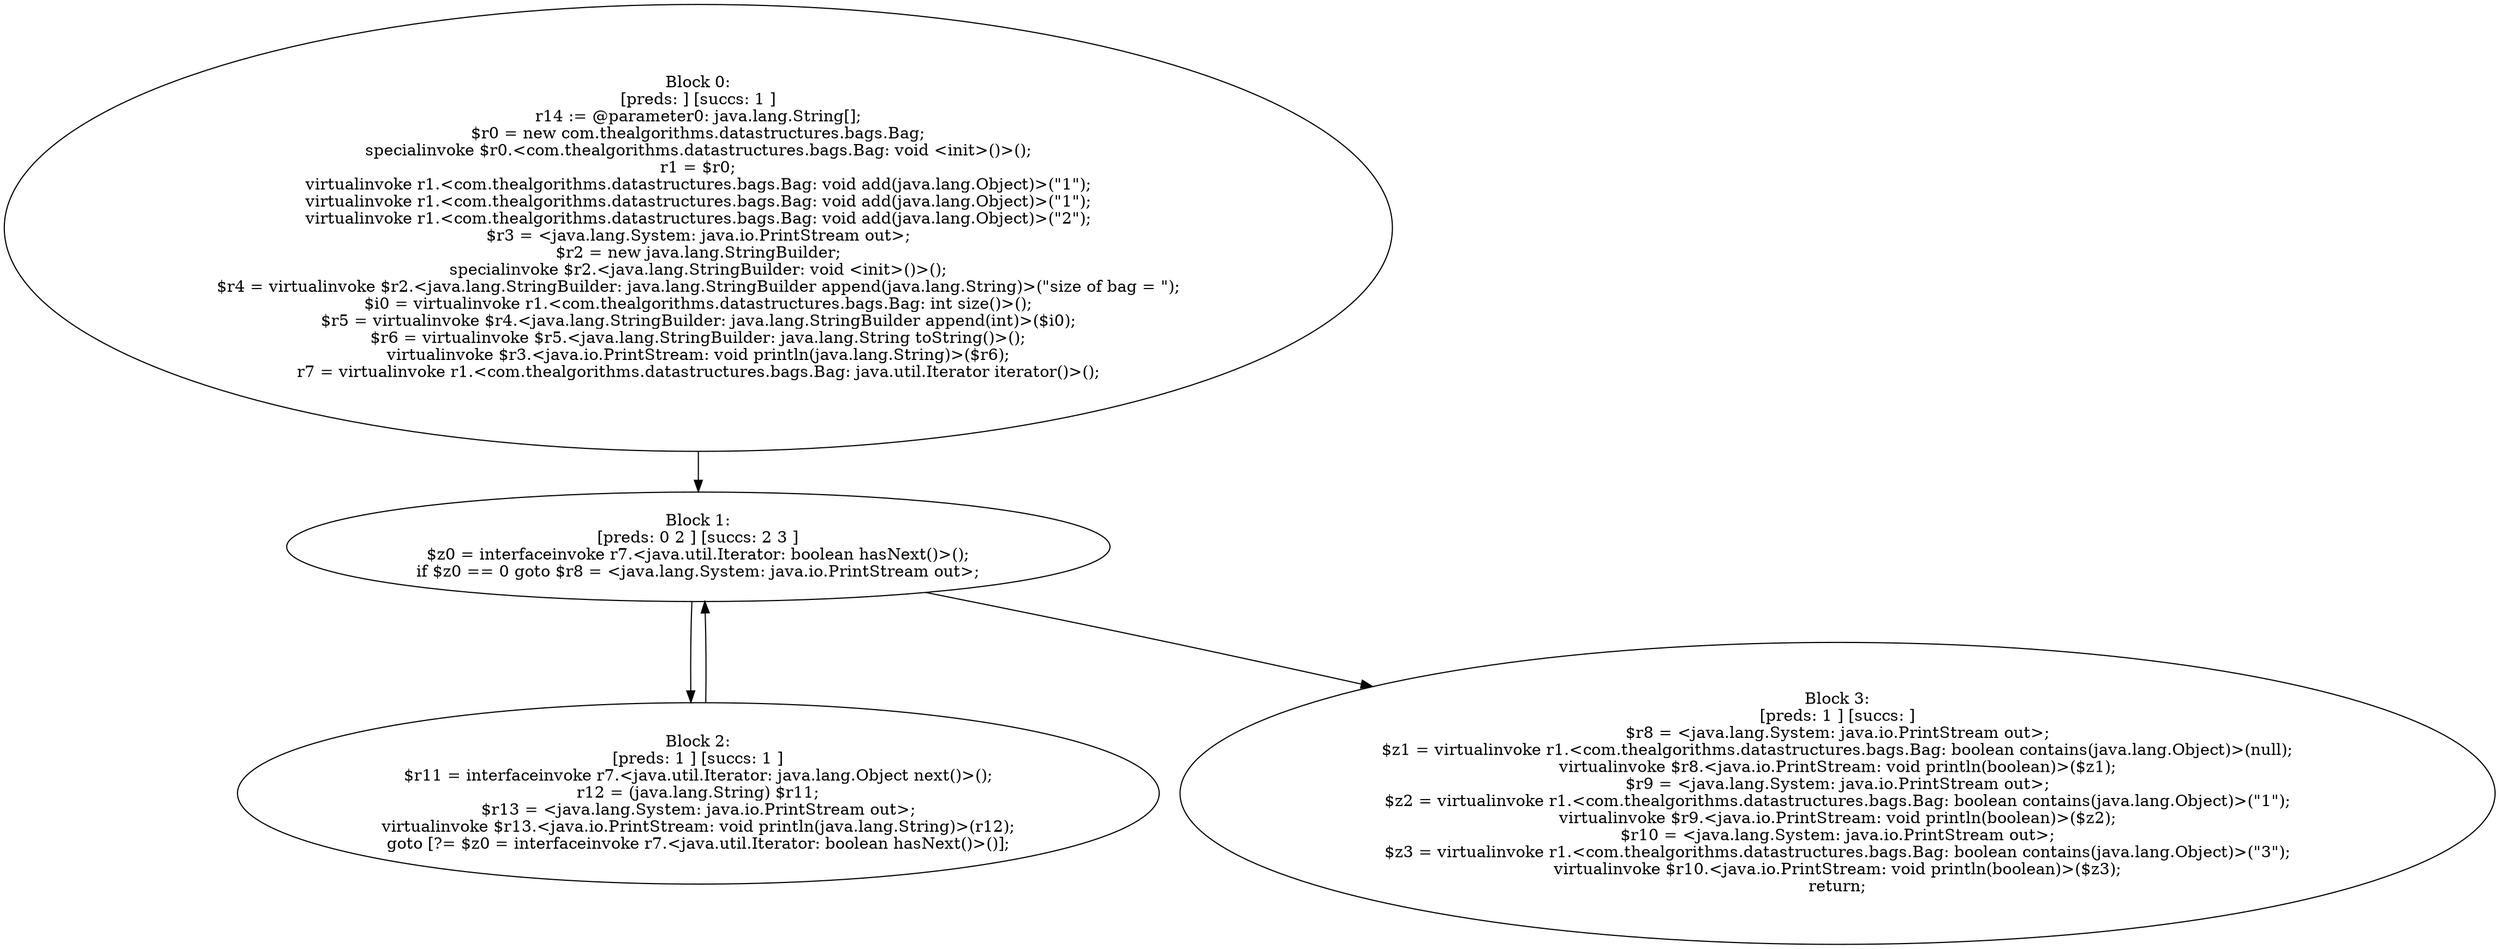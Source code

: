 digraph "unitGraph" {
    "Block 0:
[preds: ] [succs: 1 ]
r14 := @parameter0: java.lang.String[];
$r0 = new com.thealgorithms.datastructures.bags.Bag;
specialinvoke $r0.<com.thealgorithms.datastructures.bags.Bag: void <init>()>();
r1 = $r0;
virtualinvoke r1.<com.thealgorithms.datastructures.bags.Bag: void add(java.lang.Object)>(\"1\");
virtualinvoke r1.<com.thealgorithms.datastructures.bags.Bag: void add(java.lang.Object)>(\"1\");
virtualinvoke r1.<com.thealgorithms.datastructures.bags.Bag: void add(java.lang.Object)>(\"2\");
$r3 = <java.lang.System: java.io.PrintStream out>;
$r2 = new java.lang.StringBuilder;
specialinvoke $r2.<java.lang.StringBuilder: void <init>()>();
$r4 = virtualinvoke $r2.<java.lang.StringBuilder: java.lang.StringBuilder append(java.lang.String)>(\"size of bag = \");
$i0 = virtualinvoke r1.<com.thealgorithms.datastructures.bags.Bag: int size()>();
$r5 = virtualinvoke $r4.<java.lang.StringBuilder: java.lang.StringBuilder append(int)>($i0);
$r6 = virtualinvoke $r5.<java.lang.StringBuilder: java.lang.String toString()>();
virtualinvoke $r3.<java.io.PrintStream: void println(java.lang.String)>($r6);
r7 = virtualinvoke r1.<com.thealgorithms.datastructures.bags.Bag: java.util.Iterator iterator()>();
"
    "Block 1:
[preds: 0 2 ] [succs: 2 3 ]
$z0 = interfaceinvoke r7.<java.util.Iterator: boolean hasNext()>();
if $z0 == 0 goto $r8 = <java.lang.System: java.io.PrintStream out>;
"
    "Block 2:
[preds: 1 ] [succs: 1 ]
$r11 = interfaceinvoke r7.<java.util.Iterator: java.lang.Object next()>();
r12 = (java.lang.String) $r11;
$r13 = <java.lang.System: java.io.PrintStream out>;
virtualinvoke $r13.<java.io.PrintStream: void println(java.lang.String)>(r12);
goto [?= $z0 = interfaceinvoke r7.<java.util.Iterator: boolean hasNext()>()];
"
    "Block 3:
[preds: 1 ] [succs: ]
$r8 = <java.lang.System: java.io.PrintStream out>;
$z1 = virtualinvoke r1.<com.thealgorithms.datastructures.bags.Bag: boolean contains(java.lang.Object)>(null);
virtualinvoke $r8.<java.io.PrintStream: void println(boolean)>($z1);
$r9 = <java.lang.System: java.io.PrintStream out>;
$z2 = virtualinvoke r1.<com.thealgorithms.datastructures.bags.Bag: boolean contains(java.lang.Object)>(\"1\");
virtualinvoke $r9.<java.io.PrintStream: void println(boolean)>($z2);
$r10 = <java.lang.System: java.io.PrintStream out>;
$z3 = virtualinvoke r1.<com.thealgorithms.datastructures.bags.Bag: boolean contains(java.lang.Object)>(\"3\");
virtualinvoke $r10.<java.io.PrintStream: void println(boolean)>($z3);
return;
"
    "Block 0:
[preds: ] [succs: 1 ]
r14 := @parameter0: java.lang.String[];
$r0 = new com.thealgorithms.datastructures.bags.Bag;
specialinvoke $r0.<com.thealgorithms.datastructures.bags.Bag: void <init>()>();
r1 = $r0;
virtualinvoke r1.<com.thealgorithms.datastructures.bags.Bag: void add(java.lang.Object)>(\"1\");
virtualinvoke r1.<com.thealgorithms.datastructures.bags.Bag: void add(java.lang.Object)>(\"1\");
virtualinvoke r1.<com.thealgorithms.datastructures.bags.Bag: void add(java.lang.Object)>(\"2\");
$r3 = <java.lang.System: java.io.PrintStream out>;
$r2 = new java.lang.StringBuilder;
specialinvoke $r2.<java.lang.StringBuilder: void <init>()>();
$r4 = virtualinvoke $r2.<java.lang.StringBuilder: java.lang.StringBuilder append(java.lang.String)>(\"size of bag = \");
$i0 = virtualinvoke r1.<com.thealgorithms.datastructures.bags.Bag: int size()>();
$r5 = virtualinvoke $r4.<java.lang.StringBuilder: java.lang.StringBuilder append(int)>($i0);
$r6 = virtualinvoke $r5.<java.lang.StringBuilder: java.lang.String toString()>();
virtualinvoke $r3.<java.io.PrintStream: void println(java.lang.String)>($r6);
r7 = virtualinvoke r1.<com.thealgorithms.datastructures.bags.Bag: java.util.Iterator iterator()>();
"->"Block 1:
[preds: 0 2 ] [succs: 2 3 ]
$z0 = interfaceinvoke r7.<java.util.Iterator: boolean hasNext()>();
if $z0 == 0 goto $r8 = <java.lang.System: java.io.PrintStream out>;
";
    "Block 1:
[preds: 0 2 ] [succs: 2 3 ]
$z0 = interfaceinvoke r7.<java.util.Iterator: boolean hasNext()>();
if $z0 == 0 goto $r8 = <java.lang.System: java.io.PrintStream out>;
"->"Block 2:
[preds: 1 ] [succs: 1 ]
$r11 = interfaceinvoke r7.<java.util.Iterator: java.lang.Object next()>();
r12 = (java.lang.String) $r11;
$r13 = <java.lang.System: java.io.PrintStream out>;
virtualinvoke $r13.<java.io.PrintStream: void println(java.lang.String)>(r12);
goto [?= $z0 = interfaceinvoke r7.<java.util.Iterator: boolean hasNext()>()];
";
    "Block 1:
[preds: 0 2 ] [succs: 2 3 ]
$z0 = interfaceinvoke r7.<java.util.Iterator: boolean hasNext()>();
if $z0 == 0 goto $r8 = <java.lang.System: java.io.PrintStream out>;
"->"Block 3:
[preds: 1 ] [succs: ]
$r8 = <java.lang.System: java.io.PrintStream out>;
$z1 = virtualinvoke r1.<com.thealgorithms.datastructures.bags.Bag: boolean contains(java.lang.Object)>(null);
virtualinvoke $r8.<java.io.PrintStream: void println(boolean)>($z1);
$r9 = <java.lang.System: java.io.PrintStream out>;
$z2 = virtualinvoke r1.<com.thealgorithms.datastructures.bags.Bag: boolean contains(java.lang.Object)>(\"1\");
virtualinvoke $r9.<java.io.PrintStream: void println(boolean)>($z2);
$r10 = <java.lang.System: java.io.PrintStream out>;
$z3 = virtualinvoke r1.<com.thealgorithms.datastructures.bags.Bag: boolean contains(java.lang.Object)>(\"3\");
virtualinvoke $r10.<java.io.PrintStream: void println(boolean)>($z3);
return;
";
    "Block 2:
[preds: 1 ] [succs: 1 ]
$r11 = interfaceinvoke r7.<java.util.Iterator: java.lang.Object next()>();
r12 = (java.lang.String) $r11;
$r13 = <java.lang.System: java.io.PrintStream out>;
virtualinvoke $r13.<java.io.PrintStream: void println(java.lang.String)>(r12);
goto [?= $z0 = interfaceinvoke r7.<java.util.Iterator: boolean hasNext()>()];
"->"Block 1:
[preds: 0 2 ] [succs: 2 3 ]
$z0 = interfaceinvoke r7.<java.util.Iterator: boolean hasNext()>();
if $z0 == 0 goto $r8 = <java.lang.System: java.io.PrintStream out>;
";
}
